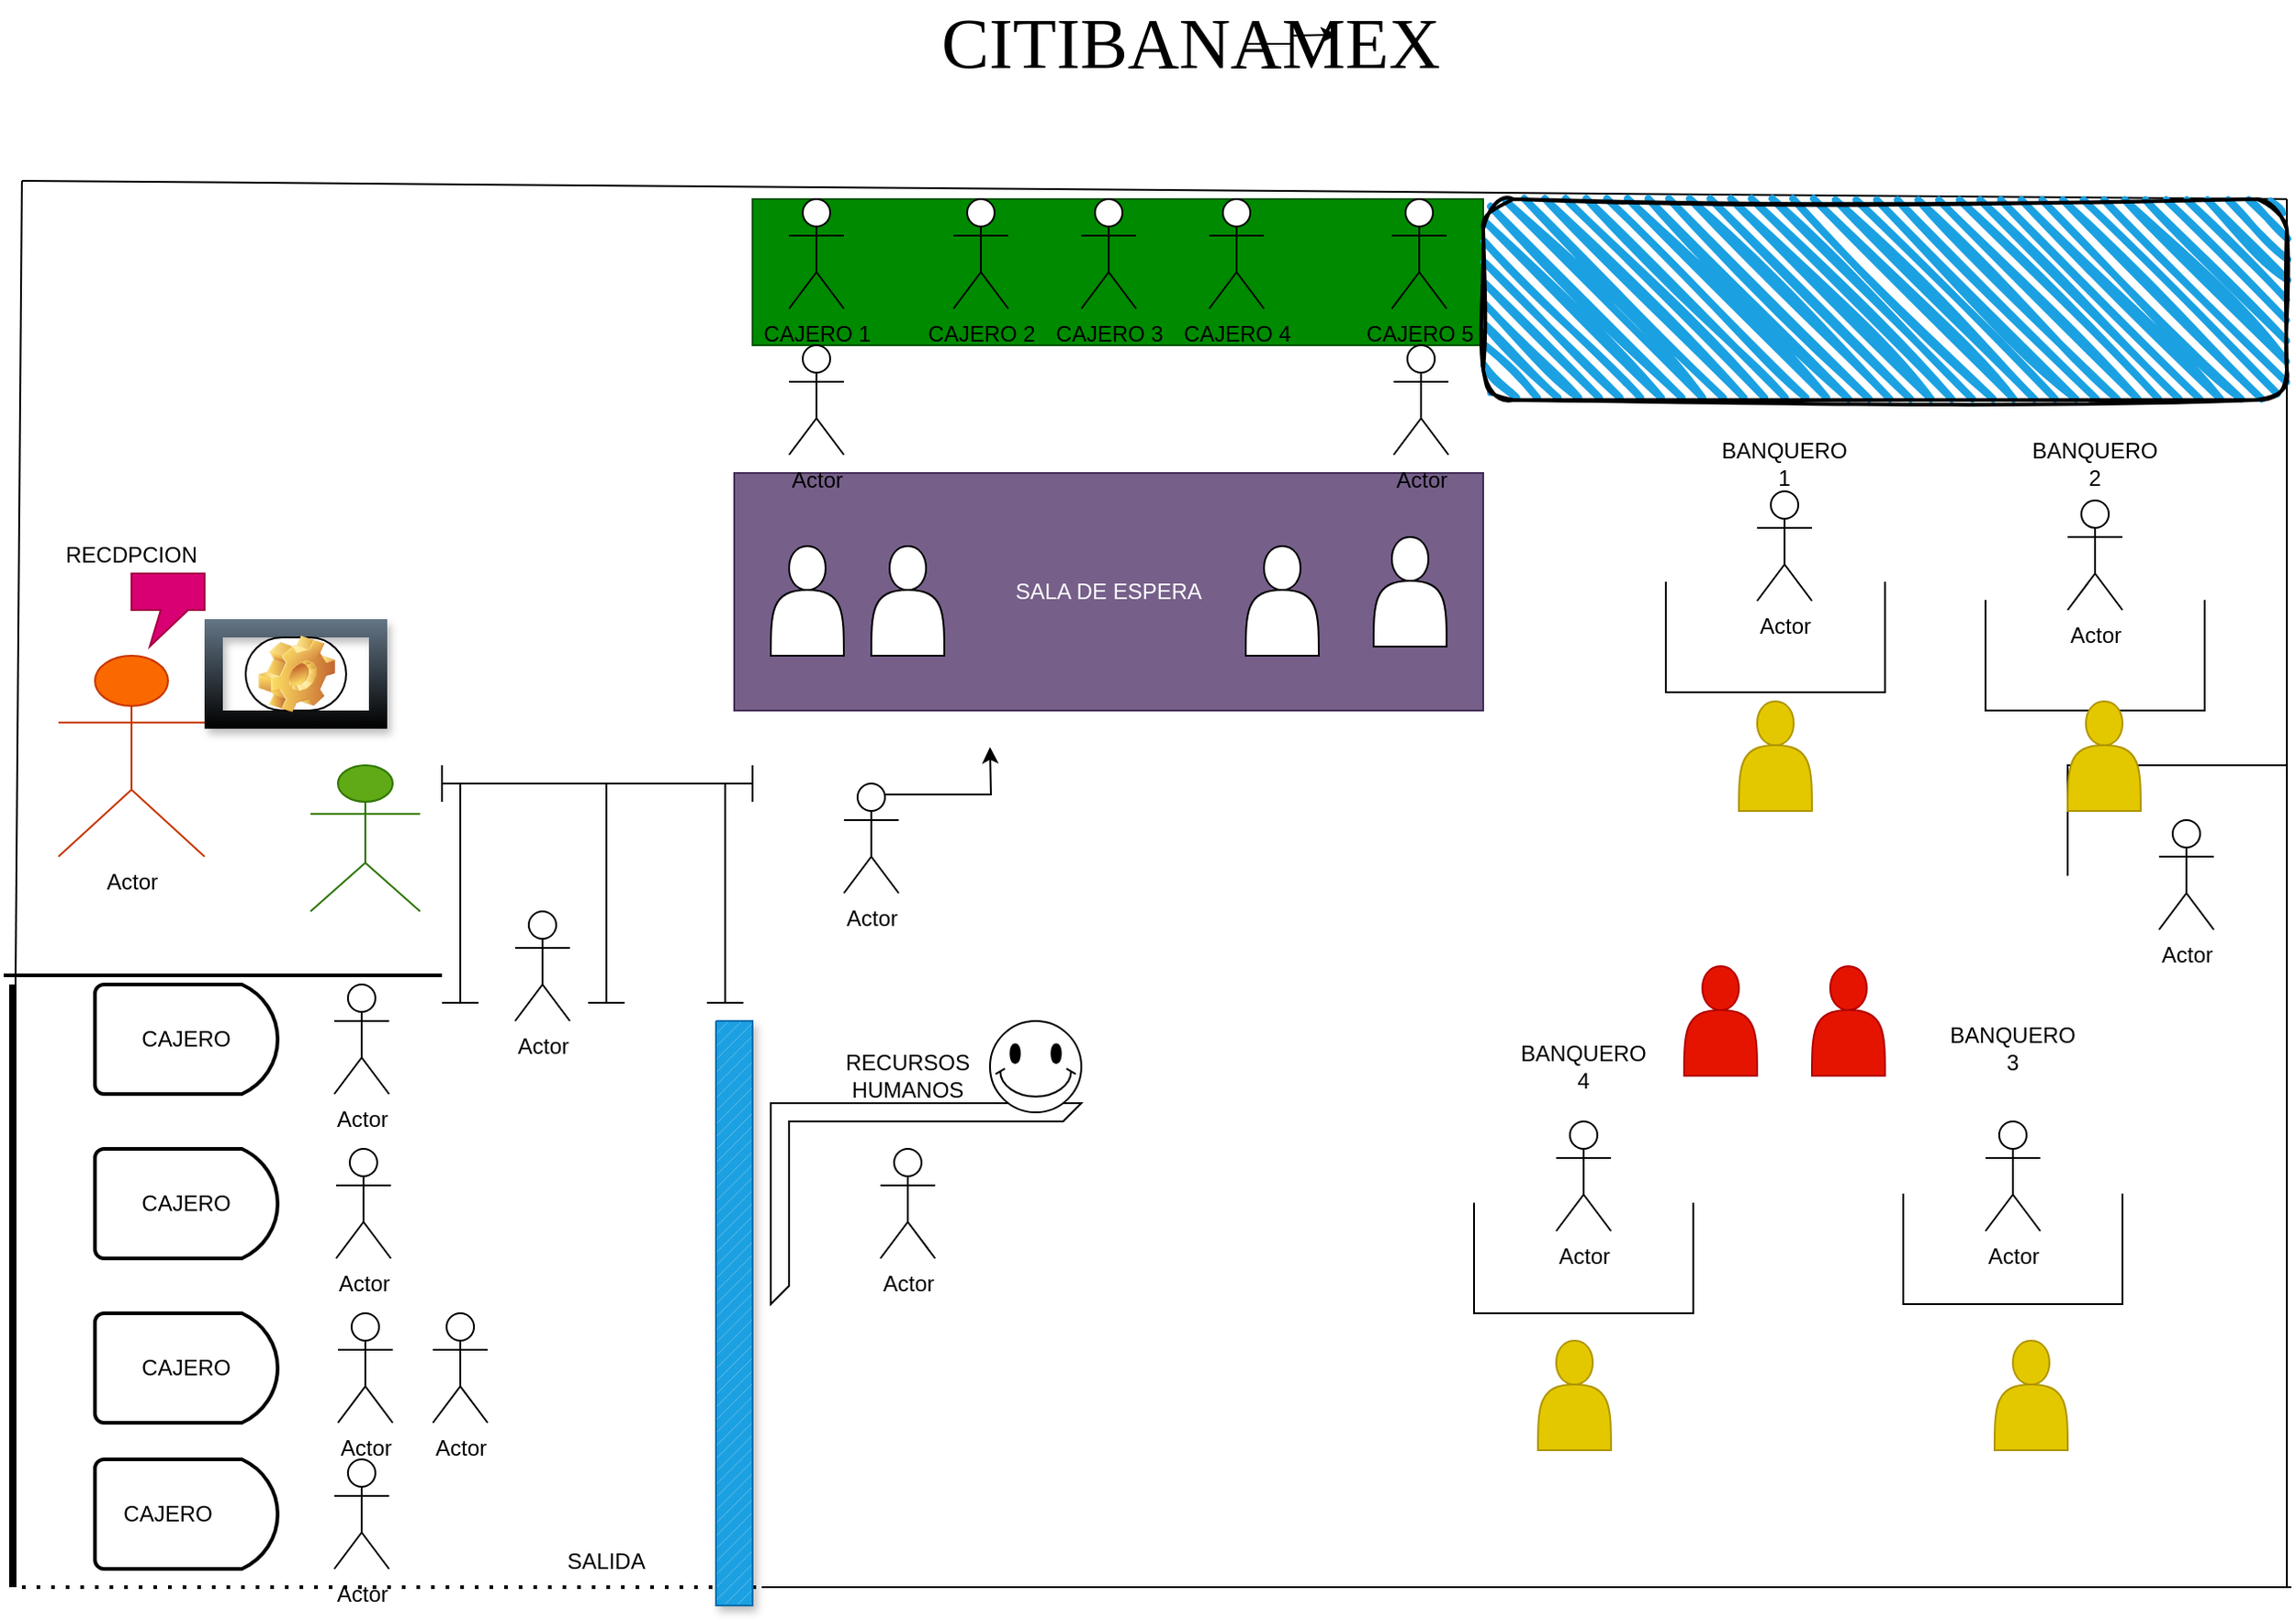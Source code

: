 <mxfile version="28.0.4">
  <diagram name="Página-1" id="1JyK1MYrost47o1MGFch">
    <mxGraphModel dx="2184" dy="1402" grid="1" gridSize="10" guides="1" tooltips="1" connect="1" arrows="1" fold="1" page="0" pageScale="1" pageWidth="827" pageHeight="1169" math="0" shadow="0">
      <root>
        <mxCell id="0" />
        <mxCell id="1" parent="0" />
        <mxCell id="jlbzAYu34apKnoEfqvqB-1" value="" style="rounded=0;whiteSpace=wrap;html=1;labelBackgroundColor=none;fillColor=#008a00;fontColor=#ffffff;strokeColor=#005700;" vertex="1" parent="1">
          <mxGeometry width="400" height="80" as="geometry" />
        </mxCell>
        <mxCell id="jlbzAYu34apKnoEfqvqB-6" value="CAJERO 1" style="shape=umlActor;verticalLabelPosition=bottom;verticalAlign=top;html=1;labelBackgroundColor=none;" vertex="1" parent="1">
          <mxGeometry x="20" width="30" height="60" as="geometry" />
        </mxCell>
        <mxCell id="jlbzAYu34apKnoEfqvqB-7" value="CAJERO 2" style="shape=umlActor;verticalLabelPosition=bottom;verticalAlign=top;html=1;labelBackgroundColor=none;" vertex="1" parent="1">
          <mxGeometry x="110" width="30" height="60" as="geometry" />
        </mxCell>
        <mxCell id="jlbzAYu34apKnoEfqvqB-8" value="CAJERO 3" style="shape=umlActor;verticalLabelPosition=bottom;verticalAlign=top;html=1;labelBackgroundColor=none;" vertex="1" parent="1">
          <mxGeometry x="180" width="30" height="60" as="geometry" />
        </mxCell>
        <mxCell id="jlbzAYu34apKnoEfqvqB-9" value="CAJERO 4" style="shape=umlActor;verticalLabelPosition=bottom;verticalAlign=top;html=1;labelBackgroundColor=none;" vertex="1" parent="1">
          <mxGeometry x="250" width="30" height="60" as="geometry" />
        </mxCell>
        <mxCell id="jlbzAYu34apKnoEfqvqB-12" value="CAJERO 5" style="shape=umlActor;verticalLabelPosition=bottom;verticalAlign=top;html=1;labelBackgroundColor=none;" vertex="1" parent="1">
          <mxGeometry x="350" width="30" height="60" as="geometry" />
        </mxCell>
        <mxCell id="jlbzAYu34apKnoEfqvqB-13" value="Actor" style="shape=umlActor;verticalLabelPosition=bottom;verticalAlign=top;html=1;labelBackgroundColor=none;" vertex="1" parent="1">
          <mxGeometry x="550" y="160" width="30" height="60" as="geometry" />
        </mxCell>
        <mxCell id="jlbzAYu34apKnoEfqvqB-14" value="Actor" style="shape=umlActor;verticalLabelPosition=bottom;verticalAlign=top;html=1;labelBackgroundColor=none;" vertex="1" parent="1">
          <mxGeometry x="720" y="165" width="30" height="60" as="geometry" />
        </mxCell>
        <mxCell id="jlbzAYu34apKnoEfqvqB-15" value="Actor" style="shape=umlActor;verticalLabelPosition=bottom;verticalAlign=top;html=1;labelBackgroundColor=none;" vertex="1" parent="1">
          <mxGeometry x="440" y="505" width="30" height="60" as="geometry" />
        </mxCell>
        <mxCell id="jlbzAYu34apKnoEfqvqB-16" value="Actor" style="shape=umlActor;verticalLabelPosition=bottom;verticalAlign=top;html=1;labelBackgroundColor=none;" vertex="1" parent="1">
          <mxGeometry x="675" y="505" width="30" height="60" as="geometry" />
        </mxCell>
        <mxCell id="jlbzAYu34apKnoEfqvqB-17" value="Actor" style="shape=umlActor;verticalLabelPosition=bottom;verticalAlign=top;html=1;labelBackgroundColor=none;" vertex="1" parent="1">
          <mxGeometry x="770" y="340" width="30" height="60" as="geometry" />
        </mxCell>
        <mxCell id="jlbzAYu34apKnoEfqvqB-18" value="Actor" style="shape=umlActor;verticalLabelPosition=bottom;verticalAlign=top;html=1;labelBackgroundColor=none;fillColor=#fa6800;fontColor=#000000;strokeColor=#C73500;" vertex="1" parent="1">
          <mxGeometry x="-380" y="250" width="80" height="110" as="geometry" />
        </mxCell>
        <mxCell id="jlbzAYu34apKnoEfqvqB-19" value="SALA DE ESPERA" style="rounded=0;whiteSpace=wrap;html=1;labelBackgroundColor=none;fillColor=#76608a;fontColor=#ffffff;strokeColor=#432D57;" vertex="1" parent="1">
          <mxGeometry x="-10" y="150" width="410" height="130" as="geometry" />
        </mxCell>
        <mxCell id="jlbzAYu34apKnoEfqvqB-20" value="BANQUERO 1" style="text;html=1;align=center;verticalAlign=middle;whiteSpace=wrap;rounded=0;labelBackgroundColor=none;" vertex="1" parent="1">
          <mxGeometry x="535" y="130" width="60" height="30" as="geometry" />
        </mxCell>
        <mxCell id="jlbzAYu34apKnoEfqvqB-21" value="RECURSOS HUMANOS" style="text;html=1;align=center;verticalAlign=middle;whiteSpace=wrap;rounded=0;labelBackgroundColor=none;" vertex="1" parent="1">
          <mxGeometry x="55" y="465" width="60" height="30" as="geometry" />
        </mxCell>
        <mxCell id="jlbzAYu34apKnoEfqvqB-22" value="BANQUERO 3" style="text;html=1;align=center;verticalAlign=middle;whiteSpace=wrap;rounded=0;labelBackgroundColor=none;" vertex="1" parent="1">
          <mxGeometry x="660" y="450" width="60" height="30" as="geometry" />
        </mxCell>
        <mxCell id="jlbzAYu34apKnoEfqvqB-23" value="BANQUERO 2" style="text;html=1;align=center;verticalAlign=middle;whiteSpace=wrap;rounded=0;labelBackgroundColor=none;" vertex="1" parent="1">
          <mxGeometry x="705" y="130" width="60" height="30" as="geometry" />
        </mxCell>
        <mxCell id="jlbzAYu34apKnoEfqvqB-25" value="BANQUERO 4" style="text;html=1;align=center;verticalAlign=middle;whiteSpace=wrap;rounded=0;labelBackgroundColor=none;" vertex="1" parent="1">
          <mxGeometry x="425" y="460" width="60" height="30" as="geometry" />
        </mxCell>
        <mxCell id="jlbzAYu34apKnoEfqvqB-32" value="Actor" style="shape=umlActor;verticalLabelPosition=bottom;verticalAlign=top;html=1;labelBackgroundColor=none;" vertex="1" parent="1">
          <mxGeometry x="70" y="520" width="30" height="60" as="geometry" />
        </mxCell>
        <mxCell id="jlbzAYu34apKnoEfqvqB-39" value="" style="strokeWidth=2;html=1;shape=mxgraph.flowchart.delay;whiteSpace=wrap;labelBackgroundColor=none;" vertex="1" parent="1">
          <mxGeometry x="-360" y="430" width="100" height="60" as="geometry" />
        </mxCell>
        <mxCell id="jlbzAYu34apKnoEfqvqB-40" value="" style="verticalLabelPosition=bottom;verticalAlign=top;html=1;shape=mxgraph.basic.frame;dx=10;whiteSpace=wrap;fillColor=#647687;fontColor=#ffffff;strokeColor=none;fillStyle=auto;gradientColor=default;shadow=1;" vertex="1" parent="1">
          <mxGeometry x="-300" y="230" width="100" height="60" as="geometry" />
        </mxCell>
        <mxCell id="jlbzAYu34apKnoEfqvqB-41" value="" style="verticalLabelPosition=bottom;verticalAlign=top;html=1;shape=mxgraph.basic.frame_corner;dx=10;whiteSpace=wrap;" vertex="1" parent="1">
          <mxGeometry x="10" y="495" width="170" height="110" as="geometry" />
        </mxCell>
        <mxCell id="jlbzAYu34apKnoEfqvqB-42" value="" style="strokeWidth=2;html=1;shape=mxgraph.flowchart.delay;whiteSpace=wrap;labelBackgroundColor=none;" vertex="1" parent="1">
          <mxGeometry x="-360" y="690" width="100" height="60" as="geometry" />
        </mxCell>
        <mxCell id="jlbzAYu34apKnoEfqvqB-43" value="" style="strokeWidth=2;html=1;shape=mxgraph.flowchart.delay;whiteSpace=wrap;labelBackgroundColor=none;" vertex="1" parent="1">
          <mxGeometry x="-360" y="520" width="100" height="60" as="geometry" />
        </mxCell>
        <mxCell id="jlbzAYu34apKnoEfqvqB-44" value="" style="strokeWidth=2;html=1;shape=mxgraph.flowchart.delay;whiteSpace=wrap;labelBackgroundColor=none;" vertex="1" parent="1">
          <mxGeometry x="-360" y="610" width="100" height="60" as="geometry" />
        </mxCell>
        <mxCell id="jlbzAYu34apKnoEfqvqB-45" value="" style="shape=umlActor;whiteSpace=wrap;html=1;boundedLbl=1;backgroundOutline=1;size=15;lid=0;fillColor=#60a917;fontColor=#ffffff;strokeColor=#2D7600;verticalLabelPosition=bottom;verticalAlign=top;outlineConnect=0;" vertex="1" parent="1">
          <mxGeometry x="-242" y="310" width="60" height="80" as="geometry" />
        </mxCell>
        <mxCell id="jlbzAYu34apKnoEfqvqB-52" value="" style="line;strokeWidth=4;direction=south;html=1;perimeter=backbonePerimeter;points=[];outlineConnect=0;" vertex="1" parent="1">
          <mxGeometry x="-410" y="430" width="10" height="330" as="geometry" />
        </mxCell>
        <mxCell id="jlbzAYu34apKnoEfqvqB-53" value="" style="line;strokeWidth=2;html=1;" vertex="1" parent="1">
          <mxGeometry x="-410" y="420" width="240" height="10" as="geometry" />
        </mxCell>
        <mxCell id="jlbzAYu34apKnoEfqvqB-54" value="" style="shape=crossbar;whiteSpace=wrap;html=1;rounded=1;direction=south;" vertex="1" parent="1">
          <mxGeometry x="-90" y="320" width="20" height="120" as="geometry" />
        </mxCell>
        <mxCell id="jlbzAYu34apKnoEfqvqB-56" value="" style="shape=crossbar;whiteSpace=wrap;html=1;rounded=1;direction=south;" vertex="1" parent="1">
          <mxGeometry x="-170" y="320" width="20" height="120" as="geometry" />
        </mxCell>
        <mxCell id="jlbzAYu34apKnoEfqvqB-57" value="" style="shape=crossbar;whiteSpace=wrap;html=1;rounded=1;direction=south;" vertex="1" parent="1">
          <mxGeometry x="-25" y="320" width="20" height="120" as="geometry" />
        </mxCell>
        <mxCell id="jlbzAYu34apKnoEfqvqB-58" value="" style="shape=crossbar;whiteSpace=wrap;html=1;rounded=1;" vertex="1" parent="1">
          <mxGeometry x="-170" y="310" width="170" height="20" as="geometry" />
        </mxCell>
        <mxCell id="jlbzAYu34apKnoEfqvqB-59" value="CAJERO" style="text;html=1;align=center;verticalAlign=middle;whiteSpace=wrap;rounded=0;" vertex="1" parent="1">
          <mxGeometry x="-340" y="445" width="60" height="30" as="geometry" />
        </mxCell>
        <mxCell id="jlbzAYu34apKnoEfqvqB-60" value="CAJERO" style="text;html=1;align=center;verticalAlign=middle;whiteSpace=wrap;rounded=0;" vertex="1" parent="1">
          <mxGeometry x="-350" y="705" width="60" height="30" as="geometry" />
        </mxCell>
        <mxCell id="jlbzAYu34apKnoEfqvqB-61" value="CAJERO" style="text;html=1;align=center;verticalAlign=middle;whiteSpace=wrap;rounded=0;" vertex="1" parent="1">
          <mxGeometry x="-340" y="625" width="60" height="30" as="geometry" />
        </mxCell>
        <mxCell id="jlbzAYu34apKnoEfqvqB-62" value="CAJERO" style="text;html=1;align=center;verticalAlign=middle;whiteSpace=wrap;rounded=0;" vertex="1" parent="1">
          <mxGeometry x="-340" y="535" width="60" height="30" as="geometry" />
        </mxCell>
        <mxCell id="jlbzAYu34apKnoEfqvqB-63" value="RECDPCION" style="text;html=1;align=center;verticalAlign=middle;whiteSpace=wrap;rounded=0;" vertex="1" parent="1">
          <mxGeometry x="-370" y="180" width="60" height="30" as="geometry" />
        </mxCell>
        <mxCell id="jlbzAYu34apKnoEfqvqB-66" value="Actor" style="shape=umlActor;verticalLabelPosition=bottom;verticalAlign=top;html=1;outlineConnect=0;" vertex="1" parent="1">
          <mxGeometry x="-229" y="430" width="30" height="60" as="geometry" />
        </mxCell>
        <mxCell id="jlbzAYu34apKnoEfqvqB-67" value="Actor" style="shape=umlActor;verticalLabelPosition=bottom;verticalAlign=top;html=1;outlineConnect=0;" vertex="1" parent="1">
          <mxGeometry x="-228" y="520" width="30" height="60" as="geometry" />
        </mxCell>
        <mxCell id="jlbzAYu34apKnoEfqvqB-68" value="Actor" style="shape=umlActor;verticalLabelPosition=bottom;verticalAlign=top;html=1;outlineConnect=0;" vertex="1" parent="1">
          <mxGeometry x="-227" y="610" width="30" height="60" as="geometry" />
        </mxCell>
        <mxCell id="jlbzAYu34apKnoEfqvqB-69" value="Actor" style="shape=umlActor;verticalLabelPosition=bottom;verticalAlign=top;html=1;outlineConnect=0;" vertex="1" parent="1">
          <mxGeometry x="-229" y="690" width="30" height="60" as="geometry" />
        </mxCell>
        <mxCell id="jlbzAYu34apKnoEfqvqB-70" value="Actor" style="shape=umlActor;verticalLabelPosition=bottom;verticalAlign=top;html=1;outlineConnect=0;" vertex="1" parent="1">
          <mxGeometry x="-175" y="610" width="30" height="60" as="geometry" />
        </mxCell>
        <mxCell id="jlbzAYu34apKnoEfqvqB-71" value="Actor" style="shape=umlActor;verticalLabelPosition=bottom;verticalAlign=top;html=1;outlineConnect=0;" vertex="1" parent="1">
          <mxGeometry x="-130" y="390" width="30" height="60" as="geometry" />
        </mxCell>
        <mxCell id="jlbzAYu34apKnoEfqvqB-73" value="Actor" style="shape=umlActor;verticalLabelPosition=bottom;verticalAlign=top;html=1;outlineConnect=0;" vertex="1" parent="1">
          <mxGeometry x="20" y="80" width="30" height="60" as="geometry" />
        </mxCell>
        <mxCell id="jlbzAYu34apKnoEfqvqB-75" value="Actor" style="shape=umlActor;verticalLabelPosition=bottom;verticalAlign=top;html=1;outlineConnect=0;" vertex="1" parent="1">
          <mxGeometry x="351" y="80" width="30" height="60" as="geometry" />
        </mxCell>
        <mxCell id="jlbzAYu34apKnoEfqvqB-79" style="edgeStyle=orthogonalEdgeStyle;rounded=0;orthogonalLoop=1;jettySize=auto;html=1;exitX=0.75;exitY=0.1;exitDx=0;exitDy=0;exitPerimeter=0;" edge="1" parent="1" source="jlbzAYu34apKnoEfqvqB-78">
          <mxGeometry relative="1" as="geometry">
            <mxPoint x="130" y="300" as="targetPoint" />
          </mxGeometry>
        </mxCell>
        <mxCell id="jlbzAYu34apKnoEfqvqB-78" value="Actor" style="shape=umlActor;verticalLabelPosition=bottom;verticalAlign=top;html=1;outlineConnect=0;" vertex="1" parent="1">
          <mxGeometry x="50" y="320" width="30" height="60" as="geometry" />
        </mxCell>
        <mxCell id="jlbzAYu34apKnoEfqvqB-80" value="" style="endArrow=none;dashed=1;html=1;dashPattern=1 3;strokeWidth=2;rounded=0;" edge="1" parent="1">
          <mxGeometry width="50" height="50" relative="1" as="geometry">
            <mxPoint x="-399.998" y="760" as="sourcePoint" />
            <mxPoint x="7.82" y="760" as="targetPoint" />
          </mxGeometry>
        </mxCell>
        <mxCell id="jlbzAYu34apKnoEfqvqB-81" value="SALIDA" style="text;html=1;align=center;verticalAlign=middle;whiteSpace=wrap;rounded=0;" vertex="1" parent="1">
          <mxGeometry x="-110" y="731" width="60" height="30" as="geometry" />
        </mxCell>
        <mxCell id="jlbzAYu34apKnoEfqvqB-82" value="" style="endArrow=none;html=1;rounded=0;" edge="1" parent="1">
          <mxGeometry width="50" height="50" relative="1" as="geometry">
            <mxPoint x="5" y="760" as="sourcePoint" />
            <mxPoint x="842.424" y="760" as="targetPoint" />
          </mxGeometry>
        </mxCell>
        <mxCell id="jlbzAYu34apKnoEfqvqB-83" value="" style="endArrow=none;html=1;rounded=0;" edge="1" parent="1">
          <mxGeometry width="50" height="50" relative="1" as="geometry">
            <mxPoint x="840" y="760" as="sourcePoint" />
            <mxPoint x="840" as="targetPoint" />
          </mxGeometry>
        </mxCell>
        <mxCell id="jlbzAYu34apKnoEfqvqB-92" value="" style="shape=partialRectangle;whiteSpace=wrap;html=1;bottom=1;right=1;left=1;top=0;fillColor=none;routingCenterX=-0.5;" vertex="1" parent="1">
          <mxGeometry x="395" y="550" width="120" height="60" as="geometry" />
        </mxCell>
        <mxCell id="jlbzAYu34apKnoEfqvqB-93" value="" style="shape=partialRectangle;whiteSpace=wrap;html=1;bottom=1;right=1;left=1;top=0;fillColor=none;routingCenterX=-0.5;" vertex="1" parent="1">
          <mxGeometry x="630" y="545" width="120" height="60" as="geometry" />
        </mxCell>
        <mxCell id="jlbzAYu34apKnoEfqvqB-94" value="" style="shape=partialRectangle;whiteSpace=wrap;html=1;bottom=1;right=1;left=1;top=0;fillColor=none;routingCenterX=-0.5;" vertex="1" parent="1">
          <mxGeometry x="500" y="210" width="120" height="60" as="geometry" />
        </mxCell>
        <mxCell id="jlbzAYu34apKnoEfqvqB-96" value="" style="shape=partialRectangle;whiteSpace=wrap;html=1;bottom=0;right=0;fillColor=none;" vertex="1" parent="1">
          <mxGeometry x="720" y="310" width="120" height="60" as="geometry" />
        </mxCell>
        <mxCell id="jlbzAYu34apKnoEfqvqB-98" value="" style="shape=partialRectangle;whiteSpace=wrap;html=1;bottom=1;right=1;left=1;top=0;fillColor=none;routingCenterX=-0.5;" vertex="1" parent="1">
          <mxGeometry x="675" y="220" width="120" height="60" as="geometry" />
        </mxCell>
        <mxCell id="jlbzAYu34apKnoEfqvqB-99" value="" style="shape=actor;whiteSpace=wrap;html=1;" vertex="1" parent="1">
          <mxGeometry x="10" y="190" width="40" height="60" as="geometry" />
        </mxCell>
        <mxCell id="jlbzAYu34apKnoEfqvqB-101" value="" style="shape=actor;whiteSpace=wrap;html=1;" vertex="1" parent="1">
          <mxGeometry x="65" y="190" width="40" height="60" as="geometry" />
        </mxCell>
        <mxCell id="jlbzAYu34apKnoEfqvqB-102" value="" style="shape=actor;whiteSpace=wrap;html=1;" vertex="1" parent="1">
          <mxGeometry x="270" y="190" width="40" height="60" as="geometry" />
        </mxCell>
        <mxCell id="jlbzAYu34apKnoEfqvqB-103" value="" style="shape=actor;whiteSpace=wrap;html=1;" vertex="1" parent="1">
          <mxGeometry x="340" y="185" width="40" height="60" as="geometry" />
        </mxCell>
        <mxCell id="jlbzAYu34apKnoEfqvqB-104" value="" style="shape=actor;whiteSpace=wrap;html=1;fillColor=#e51400;fontColor=#ffffff;strokeColor=#B20000;" vertex="1" parent="1">
          <mxGeometry x="510" y="420" width="40" height="60" as="geometry" />
        </mxCell>
        <mxCell id="jlbzAYu34apKnoEfqvqB-105" value="" style="shape=actor;whiteSpace=wrap;html=1;fillColor=#e51400;fontColor=#ffffff;strokeColor=#B20000;" vertex="1" parent="1">
          <mxGeometry x="580" y="420" width="40" height="60" as="geometry" />
        </mxCell>
        <mxCell id="jlbzAYu34apKnoEfqvqB-106" value="" style="shape=actor;whiteSpace=wrap;html=1;fillColor=#e3c800;fontColor=#000000;strokeColor=#B09500;" vertex="1" parent="1">
          <mxGeometry x="430" y="625" width="40" height="60" as="geometry" />
        </mxCell>
        <mxCell id="jlbzAYu34apKnoEfqvqB-107" value="" style="shape=actor;whiteSpace=wrap;html=1;fillColor=#e3c800;fontColor=#000000;strokeColor=#B09500;" vertex="1" parent="1">
          <mxGeometry x="680" y="625" width="40" height="60" as="geometry" />
        </mxCell>
        <mxCell id="jlbzAYu34apKnoEfqvqB-108" value="" style="shape=actor;whiteSpace=wrap;html=1;fillColor=#e3c800;fontColor=#000000;strokeColor=#B09500;" vertex="1" parent="1">
          <mxGeometry x="540" y="275" width="40" height="60" as="geometry" />
        </mxCell>
        <mxCell id="jlbzAYu34apKnoEfqvqB-109" value="" style="shape=actor;whiteSpace=wrap;html=1;fillColor=#e3c800;fontColor=#000000;strokeColor=#B09500;" vertex="1" parent="1">
          <mxGeometry x="720" y="275" width="40" height="60" as="geometry" />
        </mxCell>
        <mxCell id="jlbzAYu34apKnoEfqvqB-111" style="edgeStyle=orthogonalEdgeStyle;rounded=0;orthogonalLoop=1;jettySize=auto;html=1;" edge="1" parent="1" source="jlbzAYu34apKnoEfqvqB-110">
          <mxGeometry relative="1" as="geometry">
            <mxPoint x="320" y="-90" as="targetPoint" />
          </mxGeometry>
        </mxCell>
        <mxCell id="jlbzAYu34apKnoEfqvqB-110" value="CITIBANAMEX" style="text;html=1;align=center;verticalAlign=middle;whiteSpace=wrap;rounded=0;fontFamily=Georgia;fontSize=39;labelBackgroundColor=none;" vertex="1" parent="1">
          <mxGeometry x="210" y="-100" width="60" height="30" as="geometry" />
        </mxCell>
        <mxCell id="jlbzAYu34apKnoEfqvqB-113" value="" style="endArrow=none;html=1;rounded=0;" edge="1" parent="1">
          <mxGeometry width="50" height="50" relative="1" as="geometry">
            <mxPoint x="-400" y="-10" as="sourcePoint" />
            <mxPoint x="840" as="targetPoint" />
          </mxGeometry>
        </mxCell>
        <mxCell id="jlbzAYu34apKnoEfqvqB-114" value="" style="endArrow=none;html=1;rounded=0;" edge="1" parent="1" source="jlbzAYu34apKnoEfqvqB-52">
          <mxGeometry width="50" height="50" relative="1" as="geometry">
            <mxPoint x="200" y="370" as="sourcePoint" />
            <mxPoint x="-400" y="-10" as="targetPoint" />
          </mxGeometry>
        </mxCell>
        <mxCell id="jlbzAYu34apKnoEfqvqB-116" value="" style="shape=callout;whiteSpace=wrap;html=1;perimeter=calloutPerimeter;position2=0.25;base=15;size=20;position=0.4;fillColor=#d80073;fontColor=#ffffff;strokeColor=#A50040;" vertex="1" parent="1">
          <mxGeometry x="-340" y="205" width="40" height="40" as="geometry" />
        </mxCell>
        <mxCell id="jlbzAYu34apKnoEfqvqB-117" value="" style="label;whiteSpace=wrap;html=1;image=img/clipart/Gear_128x128.png;arcSize=50;" vertex="1" parent="1">
          <mxGeometry x="-277.5" y="240" width="55" height="40" as="geometry" />
        </mxCell>
        <mxCell id="jlbzAYu34apKnoEfqvqB-118" value="" style="rounded=1;whiteSpace=wrap;html=1;strokeWidth=2;fillWeight=4;hachureGap=8;hachureAngle=45;fillColor=#1ba1e2;gradientColor=none;strokeColor=default;glass=0;sketch=1;curveFitting=1;jiggle=2;" vertex="1" parent="1">
          <mxGeometry x="400" width="440" height="110" as="geometry" />
        </mxCell>
        <mxCell id="jlbzAYu34apKnoEfqvqB-119" value="" style="verticalLabelPosition=bottom;verticalAlign=top;html=1;shape=mxgraph.basic.smiley" vertex="1" parent="1">
          <mxGeometry x="130" y="450" width="50" height="50" as="geometry" />
        </mxCell>
        <mxCell id="DzNFs1zFsLH8Dpx-6yiv-1" value="" style="verticalLabelPosition=bottom;verticalAlign=top;html=1;shape=mxgraph.basic.patternFillRect;fillStyle=diag;step=5;fillStrokeWidth=0.2;fillStrokeColor=#dddddd;fillColor=#1ba1e2;fontColor=#ffffff;strokeColor=#006EAF;shadow=1;" vertex="1" parent="1">
          <mxGeometry x="-20" y="450" width="20" height="320" as="geometry" />
        </mxCell>
      </root>
    </mxGraphModel>
  </diagram>
</mxfile>

